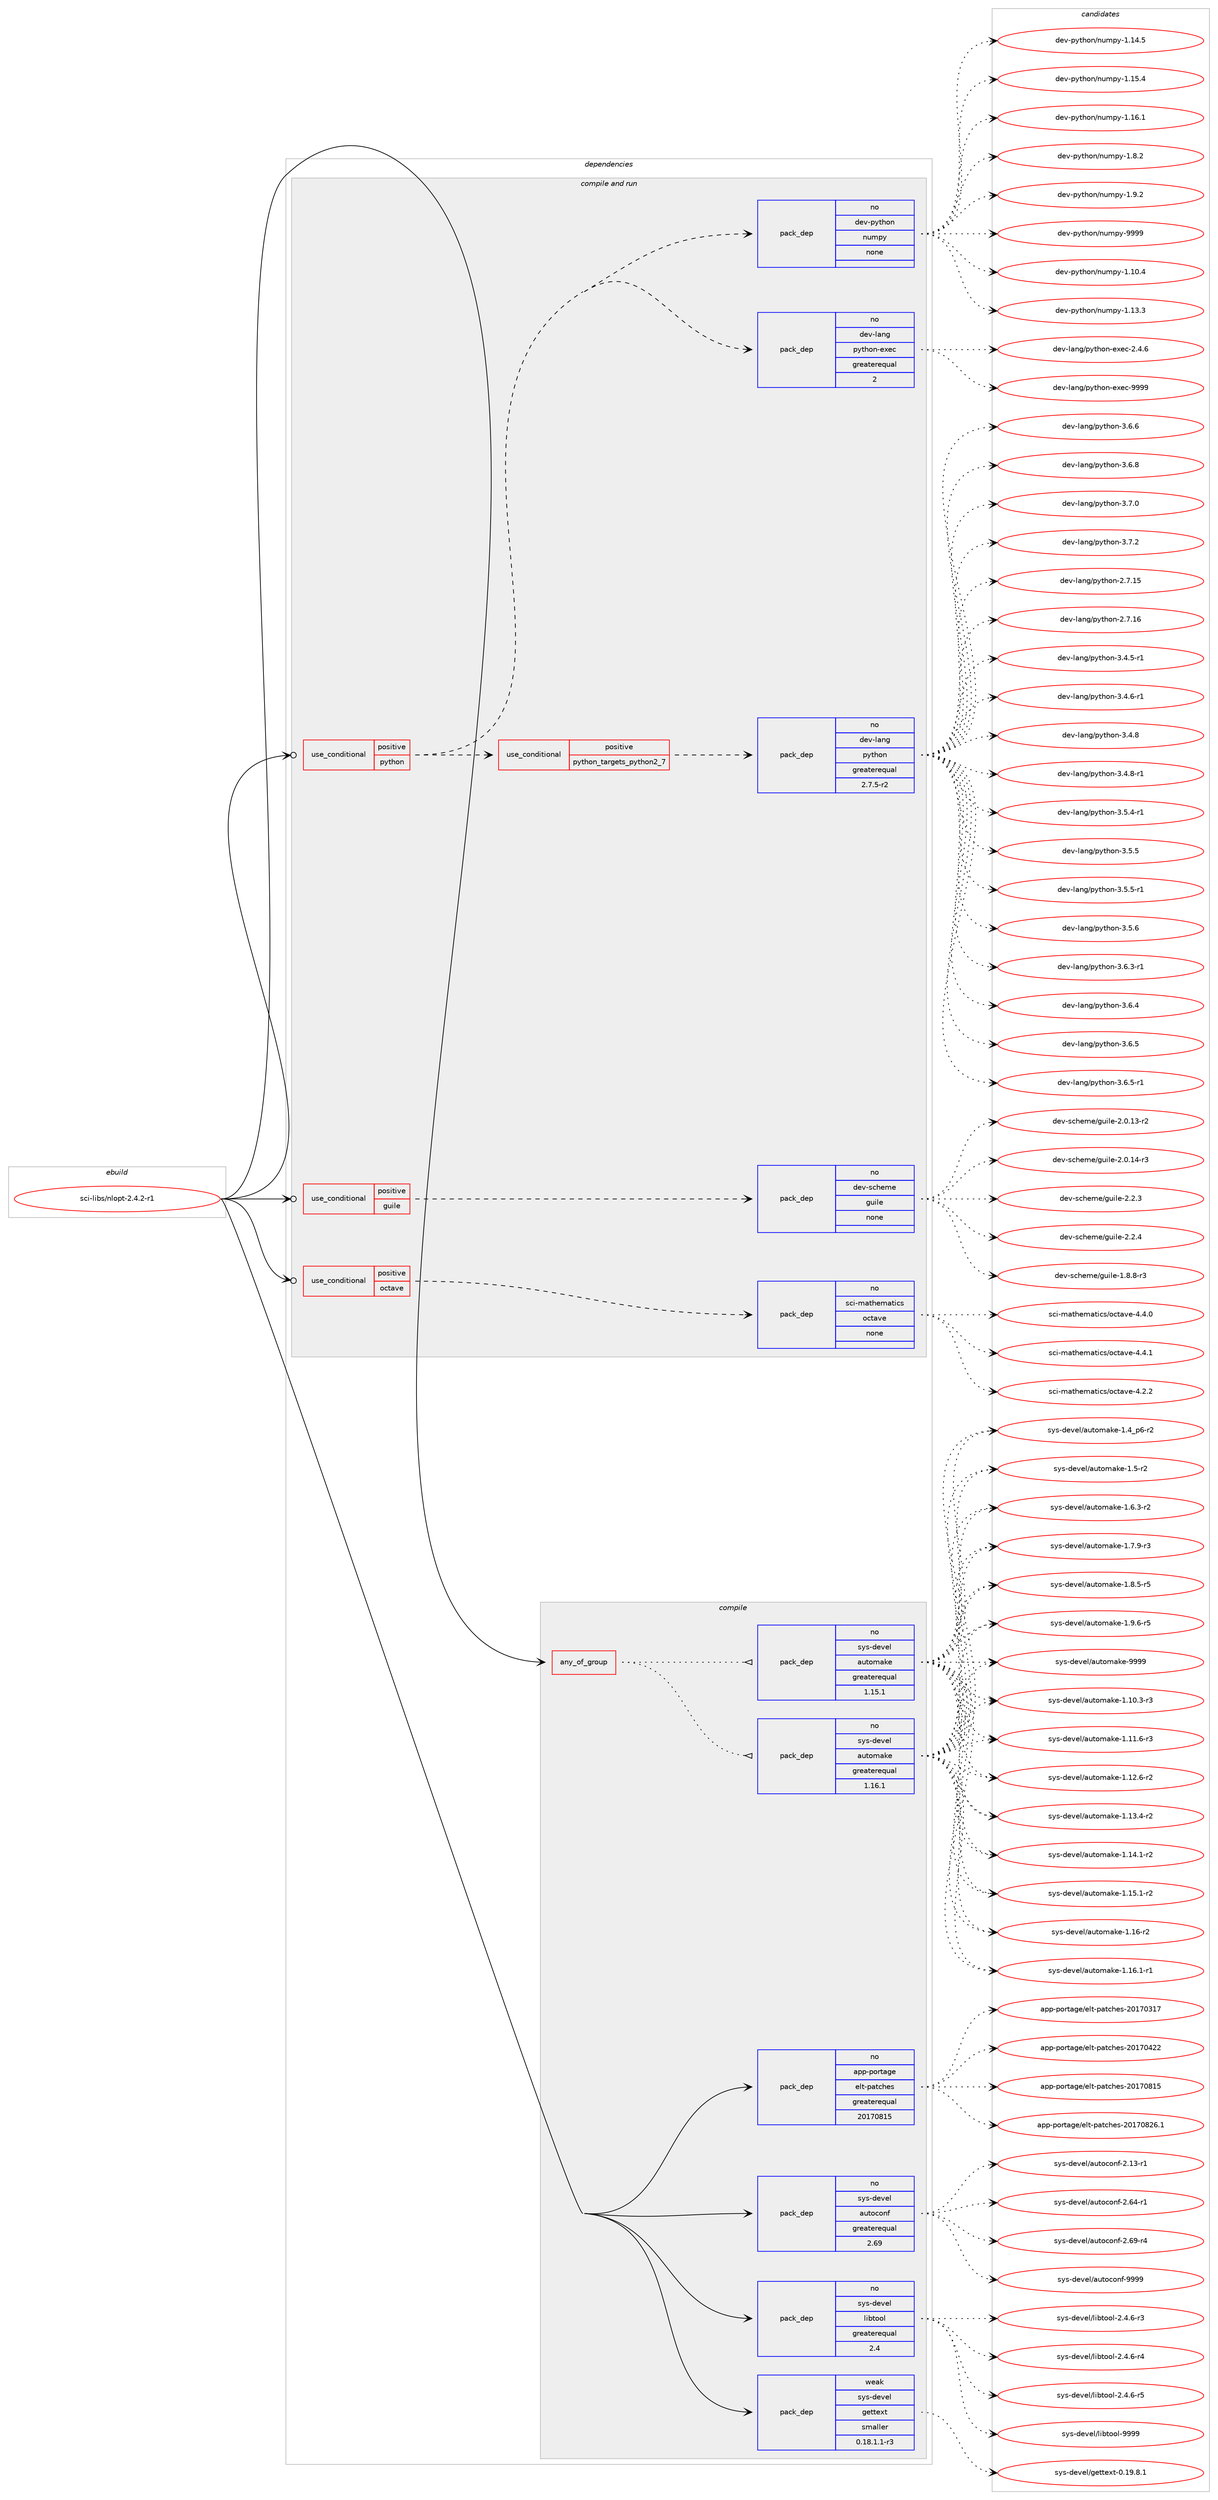 digraph prolog {

# *************
# Graph options
# *************

newrank=true;
concentrate=true;
compound=true;
graph [rankdir=LR,fontname=Helvetica,fontsize=10,ranksep=1.5];#, ranksep=2.5, nodesep=0.2];
edge  [arrowhead=vee];
node  [fontname=Helvetica,fontsize=10];

# **********
# The ebuild
# **********

subgraph cluster_leftcol {
color=gray;
rank=same;
label=<<i>ebuild</i>>;
id [label="sci-libs/nlopt-2.4.2-r1", color=red, width=4, href="../sci-libs/nlopt-2.4.2-r1.svg"];
}

# ****************
# The dependencies
# ****************

subgraph cluster_midcol {
color=gray;
label=<<i>dependencies</i>>;
subgraph cluster_compile {
fillcolor="#eeeeee";
style=filled;
label=<<i>compile</i>>;
subgraph any26949 {
dependency1695297 [label=<<TABLE BORDER="0" CELLBORDER="1" CELLSPACING="0" CELLPADDING="4"><TR><TD CELLPADDING="10">any_of_group</TD></TR></TABLE>>, shape=none, color=red];subgraph pack1213635 {
dependency1695298 [label=<<TABLE BORDER="0" CELLBORDER="1" CELLSPACING="0" CELLPADDING="4" WIDTH="220"><TR><TD ROWSPAN="6" CELLPADDING="30">pack_dep</TD></TR><TR><TD WIDTH="110">no</TD></TR><TR><TD>sys-devel</TD></TR><TR><TD>automake</TD></TR><TR><TD>greaterequal</TD></TR><TR><TD>1.16.1</TD></TR></TABLE>>, shape=none, color=blue];
}
dependency1695297:e -> dependency1695298:w [weight=20,style="dotted",arrowhead="oinv"];
subgraph pack1213636 {
dependency1695299 [label=<<TABLE BORDER="0" CELLBORDER="1" CELLSPACING="0" CELLPADDING="4" WIDTH="220"><TR><TD ROWSPAN="6" CELLPADDING="30">pack_dep</TD></TR><TR><TD WIDTH="110">no</TD></TR><TR><TD>sys-devel</TD></TR><TR><TD>automake</TD></TR><TR><TD>greaterequal</TD></TR><TR><TD>1.15.1</TD></TR></TABLE>>, shape=none, color=blue];
}
dependency1695297:e -> dependency1695299:w [weight=20,style="dotted",arrowhead="oinv"];
}
id:e -> dependency1695297:w [weight=20,style="solid",arrowhead="vee"];
subgraph pack1213637 {
dependency1695300 [label=<<TABLE BORDER="0" CELLBORDER="1" CELLSPACING="0" CELLPADDING="4" WIDTH="220"><TR><TD ROWSPAN="6" CELLPADDING="30">pack_dep</TD></TR><TR><TD WIDTH="110">no</TD></TR><TR><TD>app-portage</TD></TR><TR><TD>elt-patches</TD></TR><TR><TD>greaterequal</TD></TR><TR><TD>20170815</TD></TR></TABLE>>, shape=none, color=blue];
}
id:e -> dependency1695300:w [weight=20,style="solid",arrowhead="vee"];
subgraph pack1213638 {
dependency1695301 [label=<<TABLE BORDER="0" CELLBORDER="1" CELLSPACING="0" CELLPADDING="4" WIDTH="220"><TR><TD ROWSPAN="6" CELLPADDING="30">pack_dep</TD></TR><TR><TD WIDTH="110">no</TD></TR><TR><TD>sys-devel</TD></TR><TR><TD>autoconf</TD></TR><TR><TD>greaterequal</TD></TR><TR><TD>2.69</TD></TR></TABLE>>, shape=none, color=blue];
}
id:e -> dependency1695301:w [weight=20,style="solid",arrowhead="vee"];
subgraph pack1213639 {
dependency1695302 [label=<<TABLE BORDER="0" CELLBORDER="1" CELLSPACING="0" CELLPADDING="4" WIDTH="220"><TR><TD ROWSPAN="6" CELLPADDING="30">pack_dep</TD></TR><TR><TD WIDTH="110">no</TD></TR><TR><TD>sys-devel</TD></TR><TR><TD>libtool</TD></TR><TR><TD>greaterequal</TD></TR><TR><TD>2.4</TD></TR></TABLE>>, shape=none, color=blue];
}
id:e -> dependency1695302:w [weight=20,style="solid",arrowhead="vee"];
subgraph pack1213640 {
dependency1695303 [label=<<TABLE BORDER="0" CELLBORDER="1" CELLSPACING="0" CELLPADDING="4" WIDTH="220"><TR><TD ROWSPAN="6" CELLPADDING="30">pack_dep</TD></TR><TR><TD WIDTH="110">weak</TD></TR><TR><TD>sys-devel</TD></TR><TR><TD>gettext</TD></TR><TR><TD>smaller</TD></TR><TR><TD>0.18.1.1-r3</TD></TR></TABLE>>, shape=none, color=blue];
}
id:e -> dependency1695303:w [weight=20,style="solid",arrowhead="vee"];
}
subgraph cluster_compileandrun {
fillcolor="#eeeeee";
style=filled;
label=<<i>compile and run</i>>;
subgraph cond453861 {
dependency1695304 [label=<<TABLE BORDER="0" CELLBORDER="1" CELLSPACING="0" CELLPADDING="4"><TR><TD ROWSPAN="3" CELLPADDING="10">use_conditional</TD></TR><TR><TD>positive</TD></TR><TR><TD>guile</TD></TR></TABLE>>, shape=none, color=red];
subgraph pack1213641 {
dependency1695305 [label=<<TABLE BORDER="0" CELLBORDER="1" CELLSPACING="0" CELLPADDING="4" WIDTH="220"><TR><TD ROWSPAN="6" CELLPADDING="30">pack_dep</TD></TR><TR><TD WIDTH="110">no</TD></TR><TR><TD>dev-scheme</TD></TR><TR><TD>guile</TD></TR><TR><TD>none</TD></TR><TR><TD></TD></TR></TABLE>>, shape=none, color=blue];
}
dependency1695304:e -> dependency1695305:w [weight=20,style="dashed",arrowhead="vee"];
}
id:e -> dependency1695304:w [weight=20,style="solid",arrowhead="odotvee"];
subgraph cond453862 {
dependency1695306 [label=<<TABLE BORDER="0" CELLBORDER="1" CELLSPACING="0" CELLPADDING="4"><TR><TD ROWSPAN="3" CELLPADDING="10">use_conditional</TD></TR><TR><TD>positive</TD></TR><TR><TD>octave</TD></TR></TABLE>>, shape=none, color=red];
subgraph pack1213642 {
dependency1695307 [label=<<TABLE BORDER="0" CELLBORDER="1" CELLSPACING="0" CELLPADDING="4" WIDTH="220"><TR><TD ROWSPAN="6" CELLPADDING="30">pack_dep</TD></TR><TR><TD WIDTH="110">no</TD></TR><TR><TD>sci-mathematics</TD></TR><TR><TD>octave</TD></TR><TR><TD>none</TD></TR><TR><TD></TD></TR></TABLE>>, shape=none, color=blue];
}
dependency1695306:e -> dependency1695307:w [weight=20,style="dashed",arrowhead="vee"];
}
id:e -> dependency1695306:w [weight=20,style="solid",arrowhead="odotvee"];
subgraph cond453863 {
dependency1695308 [label=<<TABLE BORDER="0" CELLBORDER="1" CELLSPACING="0" CELLPADDING="4"><TR><TD ROWSPAN="3" CELLPADDING="10">use_conditional</TD></TR><TR><TD>positive</TD></TR><TR><TD>python</TD></TR></TABLE>>, shape=none, color=red];
subgraph cond453864 {
dependency1695309 [label=<<TABLE BORDER="0" CELLBORDER="1" CELLSPACING="0" CELLPADDING="4"><TR><TD ROWSPAN="3" CELLPADDING="10">use_conditional</TD></TR><TR><TD>positive</TD></TR><TR><TD>python_targets_python2_7</TD></TR></TABLE>>, shape=none, color=red];
subgraph pack1213643 {
dependency1695310 [label=<<TABLE BORDER="0" CELLBORDER="1" CELLSPACING="0" CELLPADDING="4" WIDTH="220"><TR><TD ROWSPAN="6" CELLPADDING="30">pack_dep</TD></TR><TR><TD WIDTH="110">no</TD></TR><TR><TD>dev-lang</TD></TR><TR><TD>python</TD></TR><TR><TD>greaterequal</TD></TR><TR><TD>2.7.5-r2</TD></TR></TABLE>>, shape=none, color=blue];
}
dependency1695309:e -> dependency1695310:w [weight=20,style="dashed",arrowhead="vee"];
}
dependency1695308:e -> dependency1695309:w [weight=20,style="dashed",arrowhead="vee"];
subgraph pack1213644 {
dependency1695311 [label=<<TABLE BORDER="0" CELLBORDER="1" CELLSPACING="0" CELLPADDING="4" WIDTH="220"><TR><TD ROWSPAN="6" CELLPADDING="30">pack_dep</TD></TR><TR><TD WIDTH="110">no</TD></TR><TR><TD>dev-lang</TD></TR><TR><TD>python-exec</TD></TR><TR><TD>greaterequal</TD></TR><TR><TD>2</TD></TR></TABLE>>, shape=none, color=blue];
}
dependency1695308:e -> dependency1695311:w [weight=20,style="dashed",arrowhead="vee"];
subgraph pack1213645 {
dependency1695312 [label=<<TABLE BORDER="0" CELLBORDER="1" CELLSPACING="0" CELLPADDING="4" WIDTH="220"><TR><TD ROWSPAN="6" CELLPADDING="30">pack_dep</TD></TR><TR><TD WIDTH="110">no</TD></TR><TR><TD>dev-python</TD></TR><TR><TD>numpy</TD></TR><TR><TD>none</TD></TR><TR><TD></TD></TR></TABLE>>, shape=none, color=blue];
}
dependency1695308:e -> dependency1695312:w [weight=20,style="dashed",arrowhead="vee"];
}
id:e -> dependency1695308:w [weight=20,style="solid",arrowhead="odotvee"];
}
subgraph cluster_run {
fillcolor="#eeeeee";
style=filled;
label=<<i>run</i>>;
}
}

# **************
# The candidates
# **************

subgraph cluster_choices {
rank=same;
color=gray;
label=<<i>candidates</i>>;

subgraph choice1213635 {
color=black;
nodesep=1;
choice11512111545100101118101108479711711611110997107101454946494846514511451 [label="sys-devel/automake-1.10.3-r3", color=red, width=4,href="../sys-devel/automake-1.10.3-r3.svg"];
choice11512111545100101118101108479711711611110997107101454946494946544511451 [label="sys-devel/automake-1.11.6-r3", color=red, width=4,href="../sys-devel/automake-1.11.6-r3.svg"];
choice11512111545100101118101108479711711611110997107101454946495046544511450 [label="sys-devel/automake-1.12.6-r2", color=red, width=4,href="../sys-devel/automake-1.12.6-r2.svg"];
choice11512111545100101118101108479711711611110997107101454946495146524511450 [label="sys-devel/automake-1.13.4-r2", color=red, width=4,href="../sys-devel/automake-1.13.4-r2.svg"];
choice11512111545100101118101108479711711611110997107101454946495246494511450 [label="sys-devel/automake-1.14.1-r2", color=red, width=4,href="../sys-devel/automake-1.14.1-r2.svg"];
choice11512111545100101118101108479711711611110997107101454946495346494511450 [label="sys-devel/automake-1.15.1-r2", color=red, width=4,href="../sys-devel/automake-1.15.1-r2.svg"];
choice1151211154510010111810110847971171161111099710710145494649544511450 [label="sys-devel/automake-1.16-r2", color=red, width=4,href="../sys-devel/automake-1.16-r2.svg"];
choice11512111545100101118101108479711711611110997107101454946495446494511449 [label="sys-devel/automake-1.16.1-r1", color=red, width=4,href="../sys-devel/automake-1.16.1-r1.svg"];
choice115121115451001011181011084797117116111109971071014549465295112544511450 [label="sys-devel/automake-1.4_p6-r2", color=red, width=4,href="../sys-devel/automake-1.4_p6-r2.svg"];
choice11512111545100101118101108479711711611110997107101454946534511450 [label="sys-devel/automake-1.5-r2", color=red, width=4,href="../sys-devel/automake-1.5-r2.svg"];
choice115121115451001011181011084797117116111109971071014549465446514511450 [label="sys-devel/automake-1.6.3-r2", color=red, width=4,href="../sys-devel/automake-1.6.3-r2.svg"];
choice115121115451001011181011084797117116111109971071014549465546574511451 [label="sys-devel/automake-1.7.9-r3", color=red, width=4,href="../sys-devel/automake-1.7.9-r3.svg"];
choice115121115451001011181011084797117116111109971071014549465646534511453 [label="sys-devel/automake-1.8.5-r5", color=red, width=4,href="../sys-devel/automake-1.8.5-r5.svg"];
choice115121115451001011181011084797117116111109971071014549465746544511453 [label="sys-devel/automake-1.9.6-r5", color=red, width=4,href="../sys-devel/automake-1.9.6-r5.svg"];
choice115121115451001011181011084797117116111109971071014557575757 [label="sys-devel/automake-9999", color=red, width=4,href="../sys-devel/automake-9999.svg"];
dependency1695298:e -> choice11512111545100101118101108479711711611110997107101454946494846514511451:w [style=dotted,weight="100"];
dependency1695298:e -> choice11512111545100101118101108479711711611110997107101454946494946544511451:w [style=dotted,weight="100"];
dependency1695298:e -> choice11512111545100101118101108479711711611110997107101454946495046544511450:w [style=dotted,weight="100"];
dependency1695298:e -> choice11512111545100101118101108479711711611110997107101454946495146524511450:w [style=dotted,weight="100"];
dependency1695298:e -> choice11512111545100101118101108479711711611110997107101454946495246494511450:w [style=dotted,weight="100"];
dependency1695298:e -> choice11512111545100101118101108479711711611110997107101454946495346494511450:w [style=dotted,weight="100"];
dependency1695298:e -> choice1151211154510010111810110847971171161111099710710145494649544511450:w [style=dotted,weight="100"];
dependency1695298:e -> choice11512111545100101118101108479711711611110997107101454946495446494511449:w [style=dotted,weight="100"];
dependency1695298:e -> choice115121115451001011181011084797117116111109971071014549465295112544511450:w [style=dotted,weight="100"];
dependency1695298:e -> choice11512111545100101118101108479711711611110997107101454946534511450:w [style=dotted,weight="100"];
dependency1695298:e -> choice115121115451001011181011084797117116111109971071014549465446514511450:w [style=dotted,weight="100"];
dependency1695298:e -> choice115121115451001011181011084797117116111109971071014549465546574511451:w [style=dotted,weight="100"];
dependency1695298:e -> choice115121115451001011181011084797117116111109971071014549465646534511453:w [style=dotted,weight="100"];
dependency1695298:e -> choice115121115451001011181011084797117116111109971071014549465746544511453:w [style=dotted,weight="100"];
dependency1695298:e -> choice115121115451001011181011084797117116111109971071014557575757:w [style=dotted,weight="100"];
}
subgraph choice1213636 {
color=black;
nodesep=1;
choice11512111545100101118101108479711711611110997107101454946494846514511451 [label="sys-devel/automake-1.10.3-r3", color=red, width=4,href="../sys-devel/automake-1.10.3-r3.svg"];
choice11512111545100101118101108479711711611110997107101454946494946544511451 [label="sys-devel/automake-1.11.6-r3", color=red, width=4,href="../sys-devel/automake-1.11.6-r3.svg"];
choice11512111545100101118101108479711711611110997107101454946495046544511450 [label="sys-devel/automake-1.12.6-r2", color=red, width=4,href="../sys-devel/automake-1.12.6-r2.svg"];
choice11512111545100101118101108479711711611110997107101454946495146524511450 [label="sys-devel/automake-1.13.4-r2", color=red, width=4,href="../sys-devel/automake-1.13.4-r2.svg"];
choice11512111545100101118101108479711711611110997107101454946495246494511450 [label="sys-devel/automake-1.14.1-r2", color=red, width=4,href="../sys-devel/automake-1.14.1-r2.svg"];
choice11512111545100101118101108479711711611110997107101454946495346494511450 [label="sys-devel/automake-1.15.1-r2", color=red, width=4,href="../sys-devel/automake-1.15.1-r2.svg"];
choice1151211154510010111810110847971171161111099710710145494649544511450 [label="sys-devel/automake-1.16-r2", color=red, width=4,href="../sys-devel/automake-1.16-r2.svg"];
choice11512111545100101118101108479711711611110997107101454946495446494511449 [label="sys-devel/automake-1.16.1-r1", color=red, width=4,href="../sys-devel/automake-1.16.1-r1.svg"];
choice115121115451001011181011084797117116111109971071014549465295112544511450 [label="sys-devel/automake-1.4_p6-r2", color=red, width=4,href="../sys-devel/automake-1.4_p6-r2.svg"];
choice11512111545100101118101108479711711611110997107101454946534511450 [label="sys-devel/automake-1.5-r2", color=red, width=4,href="../sys-devel/automake-1.5-r2.svg"];
choice115121115451001011181011084797117116111109971071014549465446514511450 [label="sys-devel/automake-1.6.3-r2", color=red, width=4,href="../sys-devel/automake-1.6.3-r2.svg"];
choice115121115451001011181011084797117116111109971071014549465546574511451 [label="sys-devel/automake-1.7.9-r3", color=red, width=4,href="../sys-devel/automake-1.7.9-r3.svg"];
choice115121115451001011181011084797117116111109971071014549465646534511453 [label="sys-devel/automake-1.8.5-r5", color=red, width=4,href="../sys-devel/automake-1.8.5-r5.svg"];
choice115121115451001011181011084797117116111109971071014549465746544511453 [label="sys-devel/automake-1.9.6-r5", color=red, width=4,href="../sys-devel/automake-1.9.6-r5.svg"];
choice115121115451001011181011084797117116111109971071014557575757 [label="sys-devel/automake-9999", color=red, width=4,href="../sys-devel/automake-9999.svg"];
dependency1695299:e -> choice11512111545100101118101108479711711611110997107101454946494846514511451:w [style=dotted,weight="100"];
dependency1695299:e -> choice11512111545100101118101108479711711611110997107101454946494946544511451:w [style=dotted,weight="100"];
dependency1695299:e -> choice11512111545100101118101108479711711611110997107101454946495046544511450:w [style=dotted,weight="100"];
dependency1695299:e -> choice11512111545100101118101108479711711611110997107101454946495146524511450:w [style=dotted,weight="100"];
dependency1695299:e -> choice11512111545100101118101108479711711611110997107101454946495246494511450:w [style=dotted,weight="100"];
dependency1695299:e -> choice11512111545100101118101108479711711611110997107101454946495346494511450:w [style=dotted,weight="100"];
dependency1695299:e -> choice1151211154510010111810110847971171161111099710710145494649544511450:w [style=dotted,weight="100"];
dependency1695299:e -> choice11512111545100101118101108479711711611110997107101454946495446494511449:w [style=dotted,weight="100"];
dependency1695299:e -> choice115121115451001011181011084797117116111109971071014549465295112544511450:w [style=dotted,weight="100"];
dependency1695299:e -> choice11512111545100101118101108479711711611110997107101454946534511450:w [style=dotted,weight="100"];
dependency1695299:e -> choice115121115451001011181011084797117116111109971071014549465446514511450:w [style=dotted,weight="100"];
dependency1695299:e -> choice115121115451001011181011084797117116111109971071014549465546574511451:w [style=dotted,weight="100"];
dependency1695299:e -> choice115121115451001011181011084797117116111109971071014549465646534511453:w [style=dotted,weight="100"];
dependency1695299:e -> choice115121115451001011181011084797117116111109971071014549465746544511453:w [style=dotted,weight="100"];
dependency1695299:e -> choice115121115451001011181011084797117116111109971071014557575757:w [style=dotted,weight="100"];
}
subgraph choice1213637 {
color=black;
nodesep=1;
choice97112112451121111141169710310147101108116451129711699104101115455048495548514955 [label="app-portage/elt-patches-20170317", color=red, width=4,href="../app-portage/elt-patches-20170317.svg"];
choice97112112451121111141169710310147101108116451129711699104101115455048495548525050 [label="app-portage/elt-patches-20170422", color=red, width=4,href="../app-portage/elt-patches-20170422.svg"];
choice97112112451121111141169710310147101108116451129711699104101115455048495548564953 [label="app-portage/elt-patches-20170815", color=red, width=4,href="../app-portage/elt-patches-20170815.svg"];
choice971121124511211111411697103101471011081164511297116991041011154550484955485650544649 [label="app-portage/elt-patches-20170826.1", color=red, width=4,href="../app-portage/elt-patches-20170826.1.svg"];
dependency1695300:e -> choice97112112451121111141169710310147101108116451129711699104101115455048495548514955:w [style=dotted,weight="100"];
dependency1695300:e -> choice97112112451121111141169710310147101108116451129711699104101115455048495548525050:w [style=dotted,weight="100"];
dependency1695300:e -> choice97112112451121111141169710310147101108116451129711699104101115455048495548564953:w [style=dotted,weight="100"];
dependency1695300:e -> choice971121124511211111411697103101471011081164511297116991041011154550484955485650544649:w [style=dotted,weight="100"];
}
subgraph choice1213638 {
color=black;
nodesep=1;
choice1151211154510010111810110847971171161119911111010245504649514511449 [label="sys-devel/autoconf-2.13-r1", color=red, width=4,href="../sys-devel/autoconf-2.13-r1.svg"];
choice1151211154510010111810110847971171161119911111010245504654524511449 [label="sys-devel/autoconf-2.64-r1", color=red, width=4,href="../sys-devel/autoconf-2.64-r1.svg"];
choice1151211154510010111810110847971171161119911111010245504654574511452 [label="sys-devel/autoconf-2.69-r4", color=red, width=4,href="../sys-devel/autoconf-2.69-r4.svg"];
choice115121115451001011181011084797117116111991111101024557575757 [label="sys-devel/autoconf-9999", color=red, width=4,href="../sys-devel/autoconf-9999.svg"];
dependency1695301:e -> choice1151211154510010111810110847971171161119911111010245504649514511449:w [style=dotted,weight="100"];
dependency1695301:e -> choice1151211154510010111810110847971171161119911111010245504654524511449:w [style=dotted,weight="100"];
dependency1695301:e -> choice1151211154510010111810110847971171161119911111010245504654574511452:w [style=dotted,weight="100"];
dependency1695301:e -> choice115121115451001011181011084797117116111991111101024557575757:w [style=dotted,weight="100"];
}
subgraph choice1213639 {
color=black;
nodesep=1;
choice1151211154510010111810110847108105981161111111084550465246544511451 [label="sys-devel/libtool-2.4.6-r3", color=red, width=4,href="../sys-devel/libtool-2.4.6-r3.svg"];
choice1151211154510010111810110847108105981161111111084550465246544511452 [label="sys-devel/libtool-2.4.6-r4", color=red, width=4,href="../sys-devel/libtool-2.4.6-r4.svg"];
choice1151211154510010111810110847108105981161111111084550465246544511453 [label="sys-devel/libtool-2.4.6-r5", color=red, width=4,href="../sys-devel/libtool-2.4.6-r5.svg"];
choice1151211154510010111810110847108105981161111111084557575757 [label="sys-devel/libtool-9999", color=red, width=4,href="../sys-devel/libtool-9999.svg"];
dependency1695302:e -> choice1151211154510010111810110847108105981161111111084550465246544511451:w [style=dotted,weight="100"];
dependency1695302:e -> choice1151211154510010111810110847108105981161111111084550465246544511452:w [style=dotted,weight="100"];
dependency1695302:e -> choice1151211154510010111810110847108105981161111111084550465246544511453:w [style=dotted,weight="100"];
dependency1695302:e -> choice1151211154510010111810110847108105981161111111084557575757:w [style=dotted,weight="100"];
}
subgraph choice1213640 {
color=black;
nodesep=1;
choice1151211154510010111810110847103101116116101120116454846495746564649 [label="sys-devel/gettext-0.19.8.1", color=red, width=4,href="../sys-devel/gettext-0.19.8.1.svg"];
dependency1695303:e -> choice1151211154510010111810110847103101116116101120116454846495746564649:w [style=dotted,weight="100"];
}
subgraph choice1213641 {
color=black;
nodesep=1;
choice1001011184511599104101109101471031171051081014549465646564511451 [label="dev-scheme/guile-1.8.8-r3", color=red, width=4,href="../dev-scheme/guile-1.8.8-r3.svg"];
choice100101118451159910410110910147103117105108101455046484649514511450 [label="dev-scheme/guile-2.0.13-r2", color=red, width=4,href="../dev-scheme/guile-2.0.13-r2.svg"];
choice100101118451159910410110910147103117105108101455046484649524511451 [label="dev-scheme/guile-2.0.14-r3", color=red, width=4,href="../dev-scheme/guile-2.0.14-r3.svg"];
choice100101118451159910410110910147103117105108101455046504651 [label="dev-scheme/guile-2.2.3", color=red, width=4,href="../dev-scheme/guile-2.2.3.svg"];
choice100101118451159910410110910147103117105108101455046504652 [label="dev-scheme/guile-2.2.4", color=red, width=4,href="../dev-scheme/guile-2.2.4.svg"];
dependency1695305:e -> choice1001011184511599104101109101471031171051081014549465646564511451:w [style=dotted,weight="100"];
dependency1695305:e -> choice100101118451159910410110910147103117105108101455046484649514511450:w [style=dotted,weight="100"];
dependency1695305:e -> choice100101118451159910410110910147103117105108101455046484649524511451:w [style=dotted,weight="100"];
dependency1695305:e -> choice100101118451159910410110910147103117105108101455046504651:w [style=dotted,weight="100"];
dependency1695305:e -> choice100101118451159910410110910147103117105108101455046504652:w [style=dotted,weight="100"];
}
subgraph choice1213642 {
color=black;
nodesep=1;
choice1159910545109971161041011099711610599115471119911697118101455246504650 [label="sci-mathematics/octave-4.2.2", color=red, width=4,href="../sci-mathematics/octave-4.2.2.svg"];
choice1159910545109971161041011099711610599115471119911697118101455246524648 [label="sci-mathematics/octave-4.4.0", color=red, width=4,href="../sci-mathematics/octave-4.4.0.svg"];
choice1159910545109971161041011099711610599115471119911697118101455246524649 [label="sci-mathematics/octave-4.4.1", color=red, width=4,href="../sci-mathematics/octave-4.4.1.svg"];
dependency1695307:e -> choice1159910545109971161041011099711610599115471119911697118101455246504650:w [style=dotted,weight="100"];
dependency1695307:e -> choice1159910545109971161041011099711610599115471119911697118101455246524648:w [style=dotted,weight="100"];
dependency1695307:e -> choice1159910545109971161041011099711610599115471119911697118101455246524649:w [style=dotted,weight="100"];
}
subgraph choice1213643 {
color=black;
nodesep=1;
choice10010111845108971101034711212111610411111045504655464953 [label="dev-lang/python-2.7.15", color=red, width=4,href="../dev-lang/python-2.7.15.svg"];
choice10010111845108971101034711212111610411111045504655464954 [label="dev-lang/python-2.7.16", color=red, width=4,href="../dev-lang/python-2.7.16.svg"];
choice1001011184510897110103471121211161041111104551465246534511449 [label="dev-lang/python-3.4.5-r1", color=red, width=4,href="../dev-lang/python-3.4.5-r1.svg"];
choice1001011184510897110103471121211161041111104551465246544511449 [label="dev-lang/python-3.4.6-r1", color=red, width=4,href="../dev-lang/python-3.4.6-r1.svg"];
choice100101118451089711010347112121116104111110455146524656 [label="dev-lang/python-3.4.8", color=red, width=4,href="../dev-lang/python-3.4.8.svg"];
choice1001011184510897110103471121211161041111104551465246564511449 [label="dev-lang/python-3.4.8-r1", color=red, width=4,href="../dev-lang/python-3.4.8-r1.svg"];
choice1001011184510897110103471121211161041111104551465346524511449 [label="dev-lang/python-3.5.4-r1", color=red, width=4,href="../dev-lang/python-3.5.4-r1.svg"];
choice100101118451089711010347112121116104111110455146534653 [label="dev-lang/python-3.5.5", color=red, width=4,href="../dev-lang/python-3.5.5.svg"];
choice1001011184510897110103471121211161041111104551465346534511449 [label="dev-lang/python-3.5.5-r1", color=red, width=4,href="../dev-lang/python-3.5.5-r1.svg"];
choice100101118451089711010347112121116104111110455146534654 [label="dev-lang/python-3.5.6", color=red, width=4,href="../dev-lang/python-3.5.6.svg"];
choice1001011184510897110103471121211161041111104551465446514511449 [label="dev-lang/python-3.6.3-r1", color=red, width=4,href="../dev-lang/python-3.6.3-r1.svg"];
choice100101118451089711010347112121116104111110455146544652 [label="dev-lang/python-3.6.4", color=red, width=4,href="../dev-lang/python-3.6.4.svg"];
choice100101118451089711010347112121116104111110455146544653 [label="dev-lang/python-3.6.5", color=red, width=4,href="../dev-lang/python-3.6.5.svg"];
choice1001011184510897110103471121211161041111104551465446534511449 [label="dev-lang/python-3.6.5-r1", color=red, width=4,href="../dev-lang/python-3.6.5-r1.svg"];
choice100101118451089711010347112121116104111110455146544654 [label="dev-lang/python-3.6.6", color=red, width=4,href="../dev-lang/python-3.6.6.svg"];
choice100101118451089711010347112121116104111110455146544656 [label="dev-lang/python-3.6.8", color=red, width=4,href="../dev-lang/python-3.6.8.svg"];
choice100101118451089711010347112121116104111110455146554648 [label="dev-lang/python-3.7.0", color=red, width=4,href="../dev-lang/python-3.7.0.svg"];
choice100101118451089711010347112121116104111110455146554650 [label="dev-lang/python-3.7.2", color=red, width=4,href="../dev-lang/python-3.7.2.svg"];
dependency1695310:e -> choice10010111845108971101034711212111610411111045504655464953:w [style=dotted,weight="100"];
dependency1695310:e -> choice10010111845108971101034711212111610411111045504655464954:w [style=dotted,weight="100"];
dependency1695310:e -> choice1001011184510897110103471121211161041111104551465246534511449:w [style=dotted,weight="100"];
dependency1695310:e -> choice1001011184510897110103471121211161041111104551465246544511449:w [style=dotted,weight="100"];
dependency1695310:e -> choice100101118451089711010347112121116104111110455146524656:w [style=dotted,weight="100"];
dependency1695310:e -> choice1001011184510897110103471121211161041111104551465246564511449:w [style=dotted,weight="100"];
dependency1695310:e -> choice1001011184510897110103471121211161041111104551465346524511449:w [style=dotted,weight="100"];
dependency1695310:e -> choice100101118451089711010347112121116104111110455146534653:w [style=dotted,weight="100"];
dependency1695310:e -> choice1001011184510897110103471121211161041111104551465346534511449:w [style=dotted,weight="100"];
dependency1695310:e -> choice100101118451089711010347112121116104111110455146534654:w [style=dotted,weight="100"];
dependency1695310:e -> choice1001011184510897110103471121211161041111104551465446514511449:w [style=dotted,weight="100"];
dependency1695310:e -> choice100101118451089711010347112121116104111110455146544652:w [style=dotted,weight="100"];
dependency1695310:e -> choice100101118451089711010347112121116104111110455146544653:w [style=dotted,weight="100"];
dependency1695310:e -> choice1001011184510897110103471121211161041111104551465446534511449:w [style=dotted,weight="100"];
dependency1695310:e -> choice100101118451089711010347112121116104111110455146544654:w [style=dotted,weight="100"];
dependency1695310:e -> choice100101118451089711010347112121116104111110455146544656:w [style=dotted,weight="100"];
dependency1695310:e -> choice100101118451089711010347112121116104111110455146554648:w [style=dotted,weight="100"];
dependency1695310:e -> choice100101118451089711010347112121116104111110455146554650:w [style=dotted,weight="100"];
}
subgraph choice1213644 {
color=black;
nodesep=1;
choice1001011184510897110103471121211161041111104510112010199455046524654 [label="dev-lang/python-exec-2.4.6", color=red, width=4,href="../dev-lang/python-exec-2.4.6.svg"];
choice10010111845108971101034711212111610411111045101120101994557575757 [label="dev-lang/python-exec-9999", color=red, width=4,href="../dev-lang/python-exec-9999.svg"];
dependency1695311:e -> choice1001011184510897110103471121211161041111104510112010199455046524654:w [style=dotted,weight="100"];
dependency1695311:e -> choice10010111845108971101034711212111610411111045101120101994557575757:w [style=dotted,weight="100"];
}
subgraph choice1213645 {
color=black;
nodesep=1;
choice100101118451121211161041111104711011710911212145494649484652 [label="dev-python/numpy-1.10.4", color=red, width=4,href="../dev-python/numpy-1.10.4.svg"];
choice100101118451121211161041111104711011710911212145494649514651 [label="dev-python/numpy-1.13.3", color=red, width=4,href="../dev-python/numpy-1.13.3.svg"];
choice100101118451121211161041111104711011710911212145494649524653 [label="dev-python/numpy-1.14.5", color=red, width=4,href="../dev-python/numpy-1.14.5.svg"];
choice100101118451121211161041111104711011710911212145494649534652 [label="dev-python/numpy-1.15.4", color=red, width=4,href="../dev-python/numpy-1.15.4.svg"];
choice100101118451121211161041111104711011710911212145494649544649 [label="dev-python/numpy-1.16.1", color=red, width=4,href="../dev-python/numpy-1.16.1.svg"];
choice1001011184511212111610411111047110117109112121454946564650 [label="dev-python/numpy-1.8.2", color=red, width=4,href="../dev-python/numpy-1.8.2.svg"];
choice1001011184511212111610411111047110117109112121454946574650 [label="dev-python/numpy-1.9.2", color=red, width=4,href="../dev-python/numpy-1.9.2.svg"];
choice10010111845112121116104111110471101171091121214557575757 [label="dev-python/numpy-9999", color=red, width=4,href="../dev-python/numpy-9999.svg"];
dependency1695312:e -> choice100101118451121211161041111104711011710911212145494649484652:w [style=dotted,weight="100"];
dependency1695312:e -> choice100101118451121211161041111104711011710911212145494649514651:w [style=dotted,weight="100"];
dependency1695312:e -> choice100101118451121211161041111104711011710911212145494649524653:w [style=dotted,weight="100"];
dependency1695312:e -> choice100101118451121211161041111104711011710911212145494649534652:w [style=dotted,weight="100"];
dependency1695312:e -> choice100101118451121211161041111104711011710911212145494649544649:w [style=dotted,weight="100"];
dependency1695312:e -> choice1001011184511212111610411111047110117109112121454946564650:w [style=dotted,weight="100"];
dependency1695312:e -> choice1001011184511212111610411111047110117109112121454946574650:w [style=dotted,weight="100"];
dependency1695312:e -> choice10010111845112121116104111110471101171091121214557575757:w [style=dotted,weight="100"];
}
}

}
